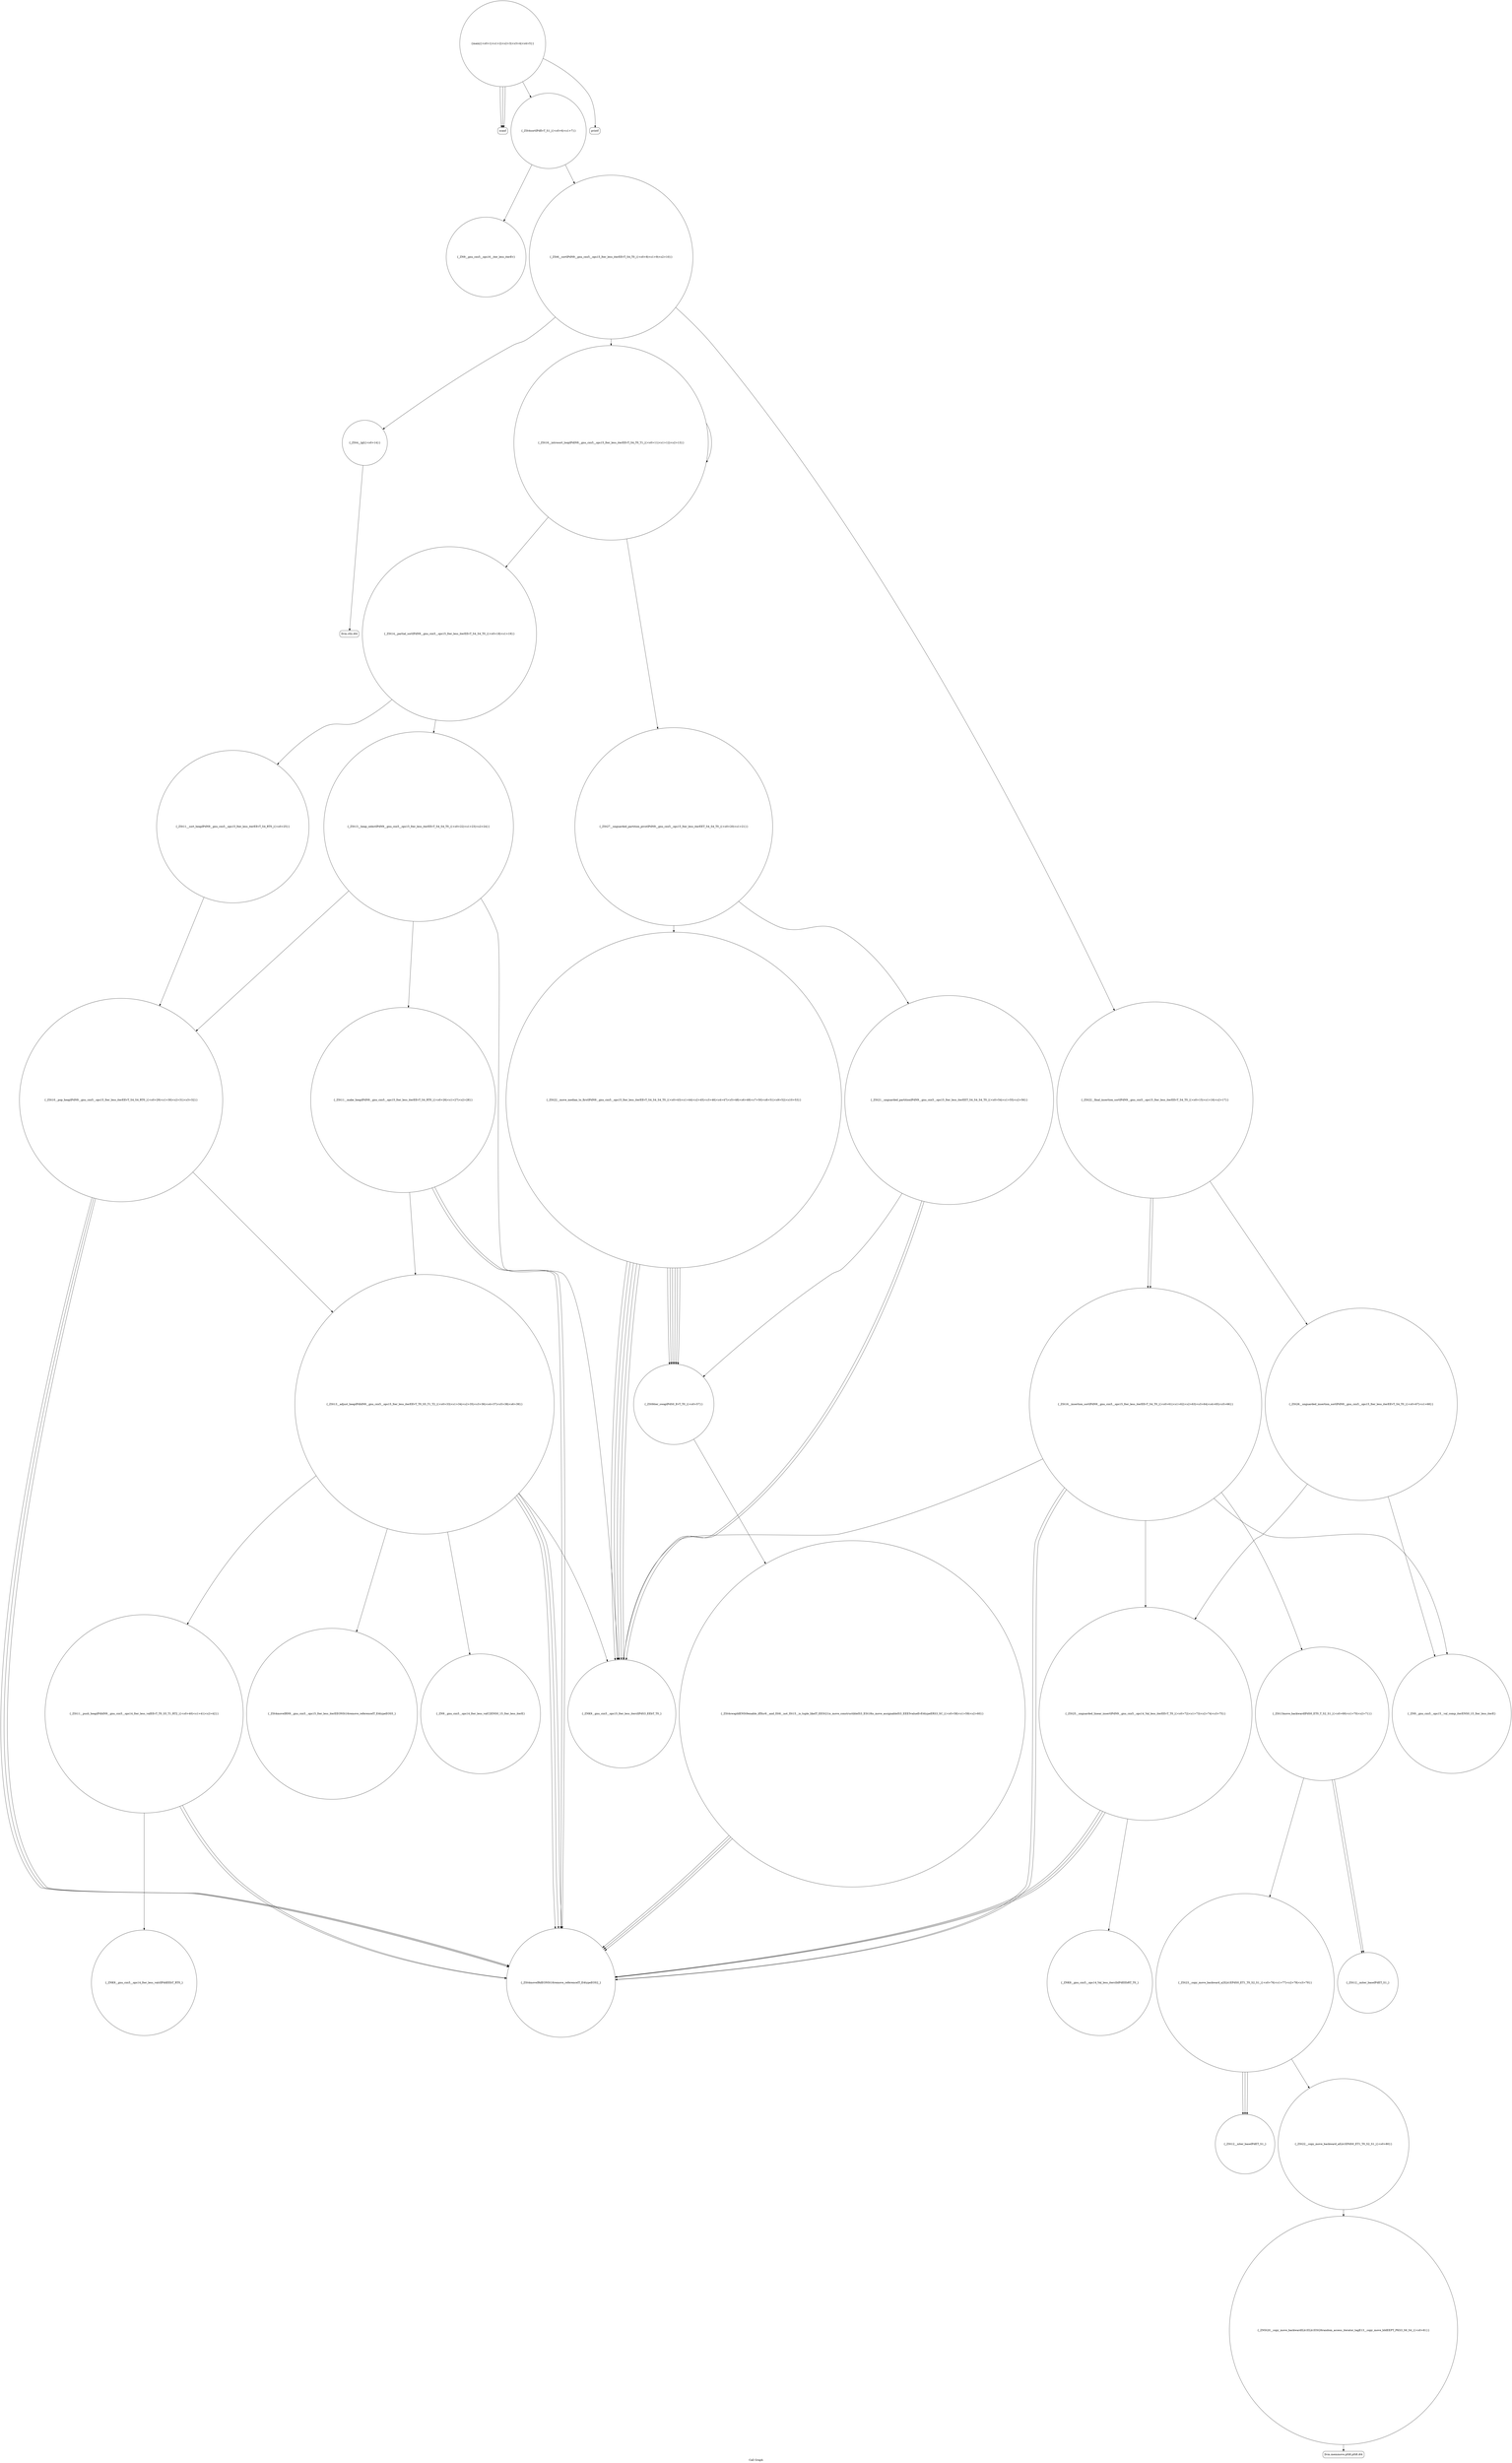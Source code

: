 digraph "Call Graph" {
	label="Call Graph";

	Node0x55ef593471e0 [shape=record,shape=circle,label="{main|{<s0>1|<s1>2|<s2>3|<s3>4|<s4>5}}"];
	Node0x55ef593471e0:s0 -> Node0x55ef59347670[color=black];
	Node0x55ef593471e0:s1 -> Node0x55ef59347670[color=black];
	Node0x55ef593471e0:s2 -> Node0x55ef59347670[color=black];
	Node0x55ef593471e0:s3 -> Node0x55ef593476f0[color=black];
	Node0x55ef593471e0:s4 -> Node0x55ef59347770[color=black];
	Node0x55ef593482f0 [shape=record,shape=Mrecord,label="{llvm.ctlz.i64}"];
	Node0x55ef59347970 [shape=record,shape=circle,label="{_ZSt4__lgl|{<s0>14}}"];
	Node0x55ef59347970:s0 -> Node0x55ef593482f0[color=black];
	Node0x55ef59348670 [shape=record,shape=circle,label="{_ZSt12__miter_baseIPdET_S1_}"];
	Node0x55ef59347cf0 [shape=record,shape=circle,label="{_ZNK9__gnu_cxx5__ops15_Iter_less_iterclIPdS3_EEbT_T0_}"];
	Node0x55ef59348070 [shape=record,shape=circle,label="{_ZNK9__gnu_cxx5__ops14_Iter_less_valclIPddEEbT_RT0_}"];
	Node0x55ef593476f0 [shape=record,shape=circle,label="{_ZSt4sortIPdEvT_S1_|{<s0>6|<s1>7}}"];
	Node0x55ef593476f0:s0 -> Node0x55ef59347870[color=black];
	Node0x55ef593476f0:s1 -> Node0x55ef593477f0[color=black];
	Node0x55ef593483f0 [shape=record,shape=circle,label="{_ZSt26__unguarded_insertion_sortIPdN9__gnu_cxx5__ops15_Iter_less_iterEEvT_S4_T0_|{<s0>67|<s1>68}}"];
	Node0x55ef593483f0:s0 -> Node0x55ef59348570[color=black];
	Node0x55ef593483f0:s1 -> Node0x55ef593484f0[color=black];
	Node0x55ef59347a70 [shape=record,shape=circle,label="{_ZSt14__partial_sortIPdN9__gnu_cxx5__ops15_Iter_less_iterEEvT_S4_S4_T0_|{<s0>18|<s1>19}}"];
	Node0x55ef59347a70:s0 -> Node0x55ef59347b70[color=black];
	Node0x55ef59347a70:s1 -> Node0x55ef59347bf0[color=black];
	Node0x55ef59348770 [shape=record,shape=circle,label="{_ZSt12__niter_baseIPdET_S1_}"];
	Node0x55ef59347df0 [shape=record,shape=circle,label="{_ZSt4moveIRdEONSt16remove_referenceIT_E4typeEOS2_}"];
	Node0x55ef59348170 [shape=record,shape=circle,label="{_ZSt21__unguarded_partitionIPdN9__gnu_cxx5__ops15_Iter_less_iterEET_S4_S4_S4_T0_|{<s0>54|<s1>55|<s2>56}}"];
	Node0x55ef59348170:s0 -> Node0x55ef59347cf0[color=black];
	Node0x55ef59348170:s1 -> Node0x55ef59347cf0[color=black];
	Node0x55ef59348170:s2 -> Node0x55ef593481f0[color=black];
	Node0x55ef593477f0 [shape=record,shape=circle,label="{_ZSt6__sortIPdN9__gnu_cxx5__ops15_Iter_less_iterEEvT_S4_T0_|{<s0>8|<s1>9|<s2>10}}"];
	Node0x55ef593477f0:s0 -> Node0x55ef59347970[color=black];
	Node0x55ef593477f0:s1 -> Node0x55ef593478f0[color=black];
	Node0x55ef593477f0:s2 -> Node0x55ef593479f0[color=black];
	Node0x55ef593484f0 [shape=record,shape=circle,label="{_ZSt25__unguarded_linear_insertIPdN9__gnu_cxx5__ops14_Val_less_iterEEvT_T0_|{<s0>72|<s1>73|<s2>74|<s3>75}}"];
	Node0x55ef593484f0:s0 -> Node0x55ef59347df0[color=black];
	Node0x55ef593484f0:s1 -> Node0x55ef593488f0[color=black];
	Node0x55ef593484f0:s2 -> Node0x55ef59347df0[color=black];
	Node0x55ef593484f0:s3 -> Node0x55ef59347df0[color=black];
	Node0x55ef59347b70 [shape=record,shape=circle,label="{_ZSt13__heap_selectIPdN9__gnu_cxx5__ops15_Iter_less_iterEEvT_S4_S4_T0_|{<s0>22|<s1>23|<s2>24}}"];
	Node0x55ef59347b70:s0 -> Node0x55ef59347c70[color=black];
	Node0x55ef59347b70:s1 -> Node0x55ef59347cf0[color=black];
	Node0x55ef59347b70:s2 -> Node0x55ef59347d70[color=black];
	Node0x55ef59348870 [shape=record,shape=Mrecord,label="{llvm.memmove.p0i8.p0i8.i64}"];
	Node0x55ef59347ef0 [shape=record,shape=circle,label="{_ZSt4moveIRN9__gnu_cxx5__ops15_Iter_less_iterEEONSt16remove_referenceIT_E4typeEOS5_}"];
	Node0x55ef59348270 [shape=record,shape=circle,label="{_ZSt4swapIdENSt9enable_ifIXsr6__and_ISt6__not_ISt15__is_tuple_likeIT_EESt21is_move_constructibleIS3_ESt18is_move_assignableIS3_EEE5valueEvE4typeERS3_SC_|{<s0>58|<s1>59|<s2>60}}"];
	Node0x55ef59348270:s0 -> Node0x55ef59347df0[color=black];
	Node0x55ef59348270:s1 -> Node0x55ef59347df0[color=black];
	Node0x55ef59348270:s2 -> Node0x55ef59347df0[color=black];
	Node0x55ef593478f0 [shape=record,shape=circle,label="{_ZSt16__introsort_loopIPdlN9__gnu_cxx5__ops15_Iter_less_iterEEvT_S4_T0_T1_|{<s0>11|<s1>12|<s2>13}}"];
	Node0x55ef593478f0:s0 -> Node0x55ef59347a70[color=black];
	Node0x55ef593478f0:s1 -> Node0x55ef59347af0[color=black];
	Node0x55ef593478f0:s2 -> Node0x55ef593478f0[color=black];
	Node0x55ef593485f0 [shape=record,shape=circle,label="{_ZSt23__copy_move_backward_a2ILb1EPdS0_ET1_T0_S2_S1_|{<s0>76|<s1>77|<s2>78|<s3>79}}"];
	Node0x55ef593485f0:s0 -> Node0x55ef59348770[color=black];
	Node0x55ef593485f0:s1 -> Node0x55ef59348770[color=black];
	Node0x55ef593485f0:s2 -> Node0x55ef59348770[color=black];
	Node0x55ef593485f0:s3 -> Node0x55ef593486f0[color=black];
	Node0x55ef59347c70 [shape=record,shape=circle,label="{_ZSt11__make_heapIPdN9__gnu_cxx5__ops15_Iter_less_iterEEvT_S4_RT0_|{<s0>26|<s1>27|<s2>28}}"];
	Node0x55ef59347c70:s0 -> Node0x55ef59347df0[color=black];
	Node0x55ef59347c70:s1 -> Node0x55ef59347df0[color=black];
	Node0x55ef59347c70:s2 -> Node0x55ef59347e70[color=black];
	Node0x55ef59347ff0 [shape=record,shape=circle,label="{_ZSt11__push_heapIPdldN9__gnu_cxx5__ops14_Iter_less_valEEvT_T0_S5_T1_RT2_|{<s0>40|<s1>41|<s2>42}}"];
	Node0x55ef59347ff0:s0 -> Node0x55ef59348070[color=black];
	Node0x55ef59347ff0:s1 -> Node0x55ef59347df0[color=black];
	Node0x55ef59347ff0:s2 -> Node0x55ef59347df0[color=black];
	Node0x55ef59347670 [shape=record,shape=Mrecord,label="{scanf}"];
	Node0x55ef59348370 [shape=record,shape=circle,label="{_ZSt16__insertion_sortIPdN9__gnu_cxx5__ops15_Iter_less_iterEEvT_S4_T0_|{<s0>61|<s1>62|<s2>63|<s3>64|<s4>65|<s5>66}}"];
	Node0x55ef59348370:s0 -> Node0x55ef59347cf0[color=black];
	Node0x55ef59348370:s1 -> Node0x55ef59347df0[color=black];
	Node0x55ef59348370:s2 -> Node0x55ef59348470[color=black];
	Node0x55ef59348370:s3 -> Node0x55ef59347df0[color=black];
	Node0x55ef59348370:s4 -> Node0x55ef59348570[color=black];
	Node0x55ef59348370:s5 -> Node0x55ef593484f0[color=black];
	Node0x55ef593479f0 [shape=record,shape=circle,label="{_ZSt22__final_insertion_sortIPdN9__gnu_cxx5__ops15_Iter_less_iterEEvT_S4_T0_|{<s0>15|<s1>16|<s2>17}}"];
	Node0x55ef593479f0:s0 -> Node0x55ef59348370[color=black];
	Node0x55ef593479f0:s1 -> Node0x55ef593483f0[color=black];
	Node0x55ef593479f0:s2 -> Node0x55ef59348370[color=black];
	Node0x55ef593486f0 [shape=record,shape=circle,label="{_ZSt22__copy_move_backward_aILb1EPdS0_ET1_T0_S2_S1_|{<s0>80}}"];
	Node0x55ef593486f0:s0 -> Node0x55ef593487f0[color=black];
	Node0x55ef59347d70 [shape=record,shape=circle,label="{_ZSt10__pop_heapIPdN9__gnu_cxx5__ops15_Iter_less_iterEEvT_S4_S4_RT0_|{<s0>29|<s1>30|<s2>31|<s3>32}}"];
	Node0x55ef59347d70:s0 -> Node0x55ef59347df0[color=black];
	Node0x55ef59347d70:s1 -> Node0x55ef59347df0[color=black];
	Node0x55ef59347d70:s2 -> Node0x55ef59347df0[color=black];
	Node0x55ef59347d70:s3 -> Node0x55ef59347e70[color=black];
	Node0x55ef593480f0 [shape=record,shape=circle,label="{_ZSt22__move_median_to_firstIPdN9__gnu_cxx5__ops15_Iter_less_iterEEvT_S4_S4_S4_T0_|{<s0>43|<s1>44|<s2>45|<s3>46|<s4>47|<s5>48|<s6>49|<s7>50|<s8>51|<s9>52|<s10>53}}"];
	Node0x55ef593480f0:s0 -> Node0x55ef59347cf0[color=black];
	Node0x55ef593480f0:s1 -> Node0x55ef59347cf0[color=black];
	Node0x55ef593480f0:s2 -> Node0x55ef593481f0[color=black];
	Node0x55ef593480f0:s3 -> Node0x55ef59347cf0[color=black];
	Node0x55ef593480f0:s4 -> Node0x55ef593481f0[color=black];
	Node0x55ef593480f0:s5 -> Node0x55ef593481f0[color=black];
	Node0x55ef593480f0:s6 -> Node0x55ef59347cf0[color=black];
	Node0x55ef593480f0:s7 -> Node0x55ef593481f0[color=black];
	Node0x55ef593480f0:s8 -> Node0x55ef59347cf0[color=black];
	Node0x55ef593480f0:s9 -> Node0x55ef593481f0[color=black];
	Node0x55ef593480f0:s10 -> Node0x55ef593481f0[color=black];
	Node0x55ef59347770 [shape=record,shape=Mrecord,label="{printf}"];
	Node0x55ef59348470 [shape=record,shape=circle,label="{_ZSt13move_backwardIPdS0_ET0_T_S2_S1_|{<s0>69|<s1>70|<s2>71}}"];
	Node0x55ef59348470:s0 -> Node0x55ef59348670[color=black];
	Node0x55ef59348470:s1 -> Node0x55ef59348670[color=black];
	Node0x55ef59348470:s2 -> Node0x55ef593485f0[color=black];
	Node0x55ef59347af0 [shape=record,shape=circle,label="{_ZSt27__unguarded_partition_pivotIPdN9__gnu_cxx5__ops15_Iter_less_iterEET_S4_S4_T0_|{<s0>20|<s1>21}}"];
	Node0x55ef59347af0:s0 -> Node0x55ef593480f0[color=black];
	Node0x55ef59347af0:s1 -> Node0x55ef59348170[color=black];
	Node0x55ef593487f0 [shape=record,shape=circle,label="{_ZNSt20__copy_move_backwardILb1ELb1ESt26random_access_iterator_tagE13__copy_move_bIdEEPT_PKS3_S6_S4_|{<s0>81}}"];
	Node0x55ef593487f0:s0 -> Node0x55ef59348870[color=black];
	Node0x55ef59347e70 [shape=record,shape=circle,label="{_ZSt13__adjust_heapIPdldN9__gnu_cxx5__ops15_Iter_less_iterEEvT_T0_S5_T1_T2_|{<s0>33|<s1>34|<s2>35|<s3>36|<s4>37|<s5>38|<s6>39}}"];
	Node0x55ef59347e70:s0 -> Node0x55ef59347cf0[color=black];
	Node0x55ef59347e70:s1 -> Node0x55ef59347df0[color=black];
	Node0x55ef59347e70:s2 -> Node0x55ef59347df0[color=black];
	Node0x55ef59347e70:s3 -> Node0x55ef59347ef0[color=black];
	Node0x55ef59347e70:s4 -> Node0x55ef59347f70[color=black];
	Node0x55ef59347e70:s5 -> Node0x55ef59347df0[color=black];
	Node0x55ef59347e70:s6 -> Node0x55ef59347ff0[color=black];
	Node0x55ef593481f0 [shape=record,shape=circle,label="{_ZSt9iter_swapIPdS0_EvT_T0_|{<s0>57}}"];
	Node0x55ef593481f0:s0 -> Node0x55ef59348270[color=black];
	Node0x55ef59347870 [shape=record,shape=circle,label="{_ZN9__gnu_cxx5__ops16__iter_less_iterEv}"];
	Node0x55ef59348570 [shape=record,shape=circle,label="{_ZN9__gnu_cxx5__ops15__val_comp_iterENS0_15_Iter_less_iterE}"];
	Node0x55ef59347bf0 [shape=record,shape=circle,label="{_ZSt11__sort_heapIPdN9__gnu_cxx5__ops15_Iter_less_iterEEvT_S4_RT0_|{<s0>25}}"];
	Node0x55ef59347bf0:s0 -> Node0x55ef59347d70[color=black];
	Node0x55ef593488f0 [shape=record,shape=circle,label="{_ZNK9__gnu_cxx5__ops14_Val_less_iterclIdPdEEbRT_T0_}"];
	Node0x55ef59347f70 [shape=record,shape=circle,label="{_ZN9__gnu_cxx5__ops14_Iter_less_valC2ENS0_15_Iter_less_iterE}"];
}
